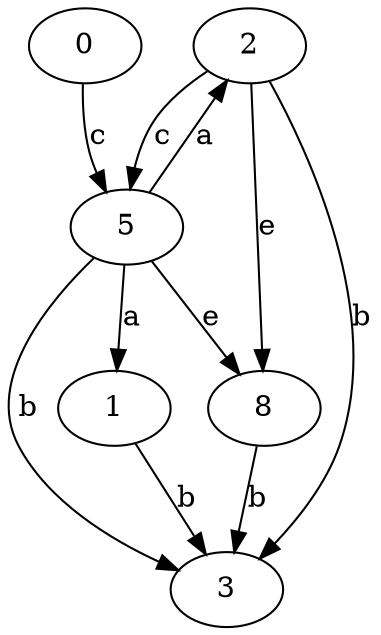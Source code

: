 strict digraph  {
1;
2;
3;
0;
5;
8;
1 -> 3  [label=b];
2 -> 3  [label=b];
2 -> 5  [label=c];
2 -> 8  [label=e];
0 -> 5  [label=c];
5 -> 1  [label=a];
5 -> 2  [label=a];
5 -> 3  [label=b];
5 -> 8  [label=e];
8 -> 3  [label=b];
}
